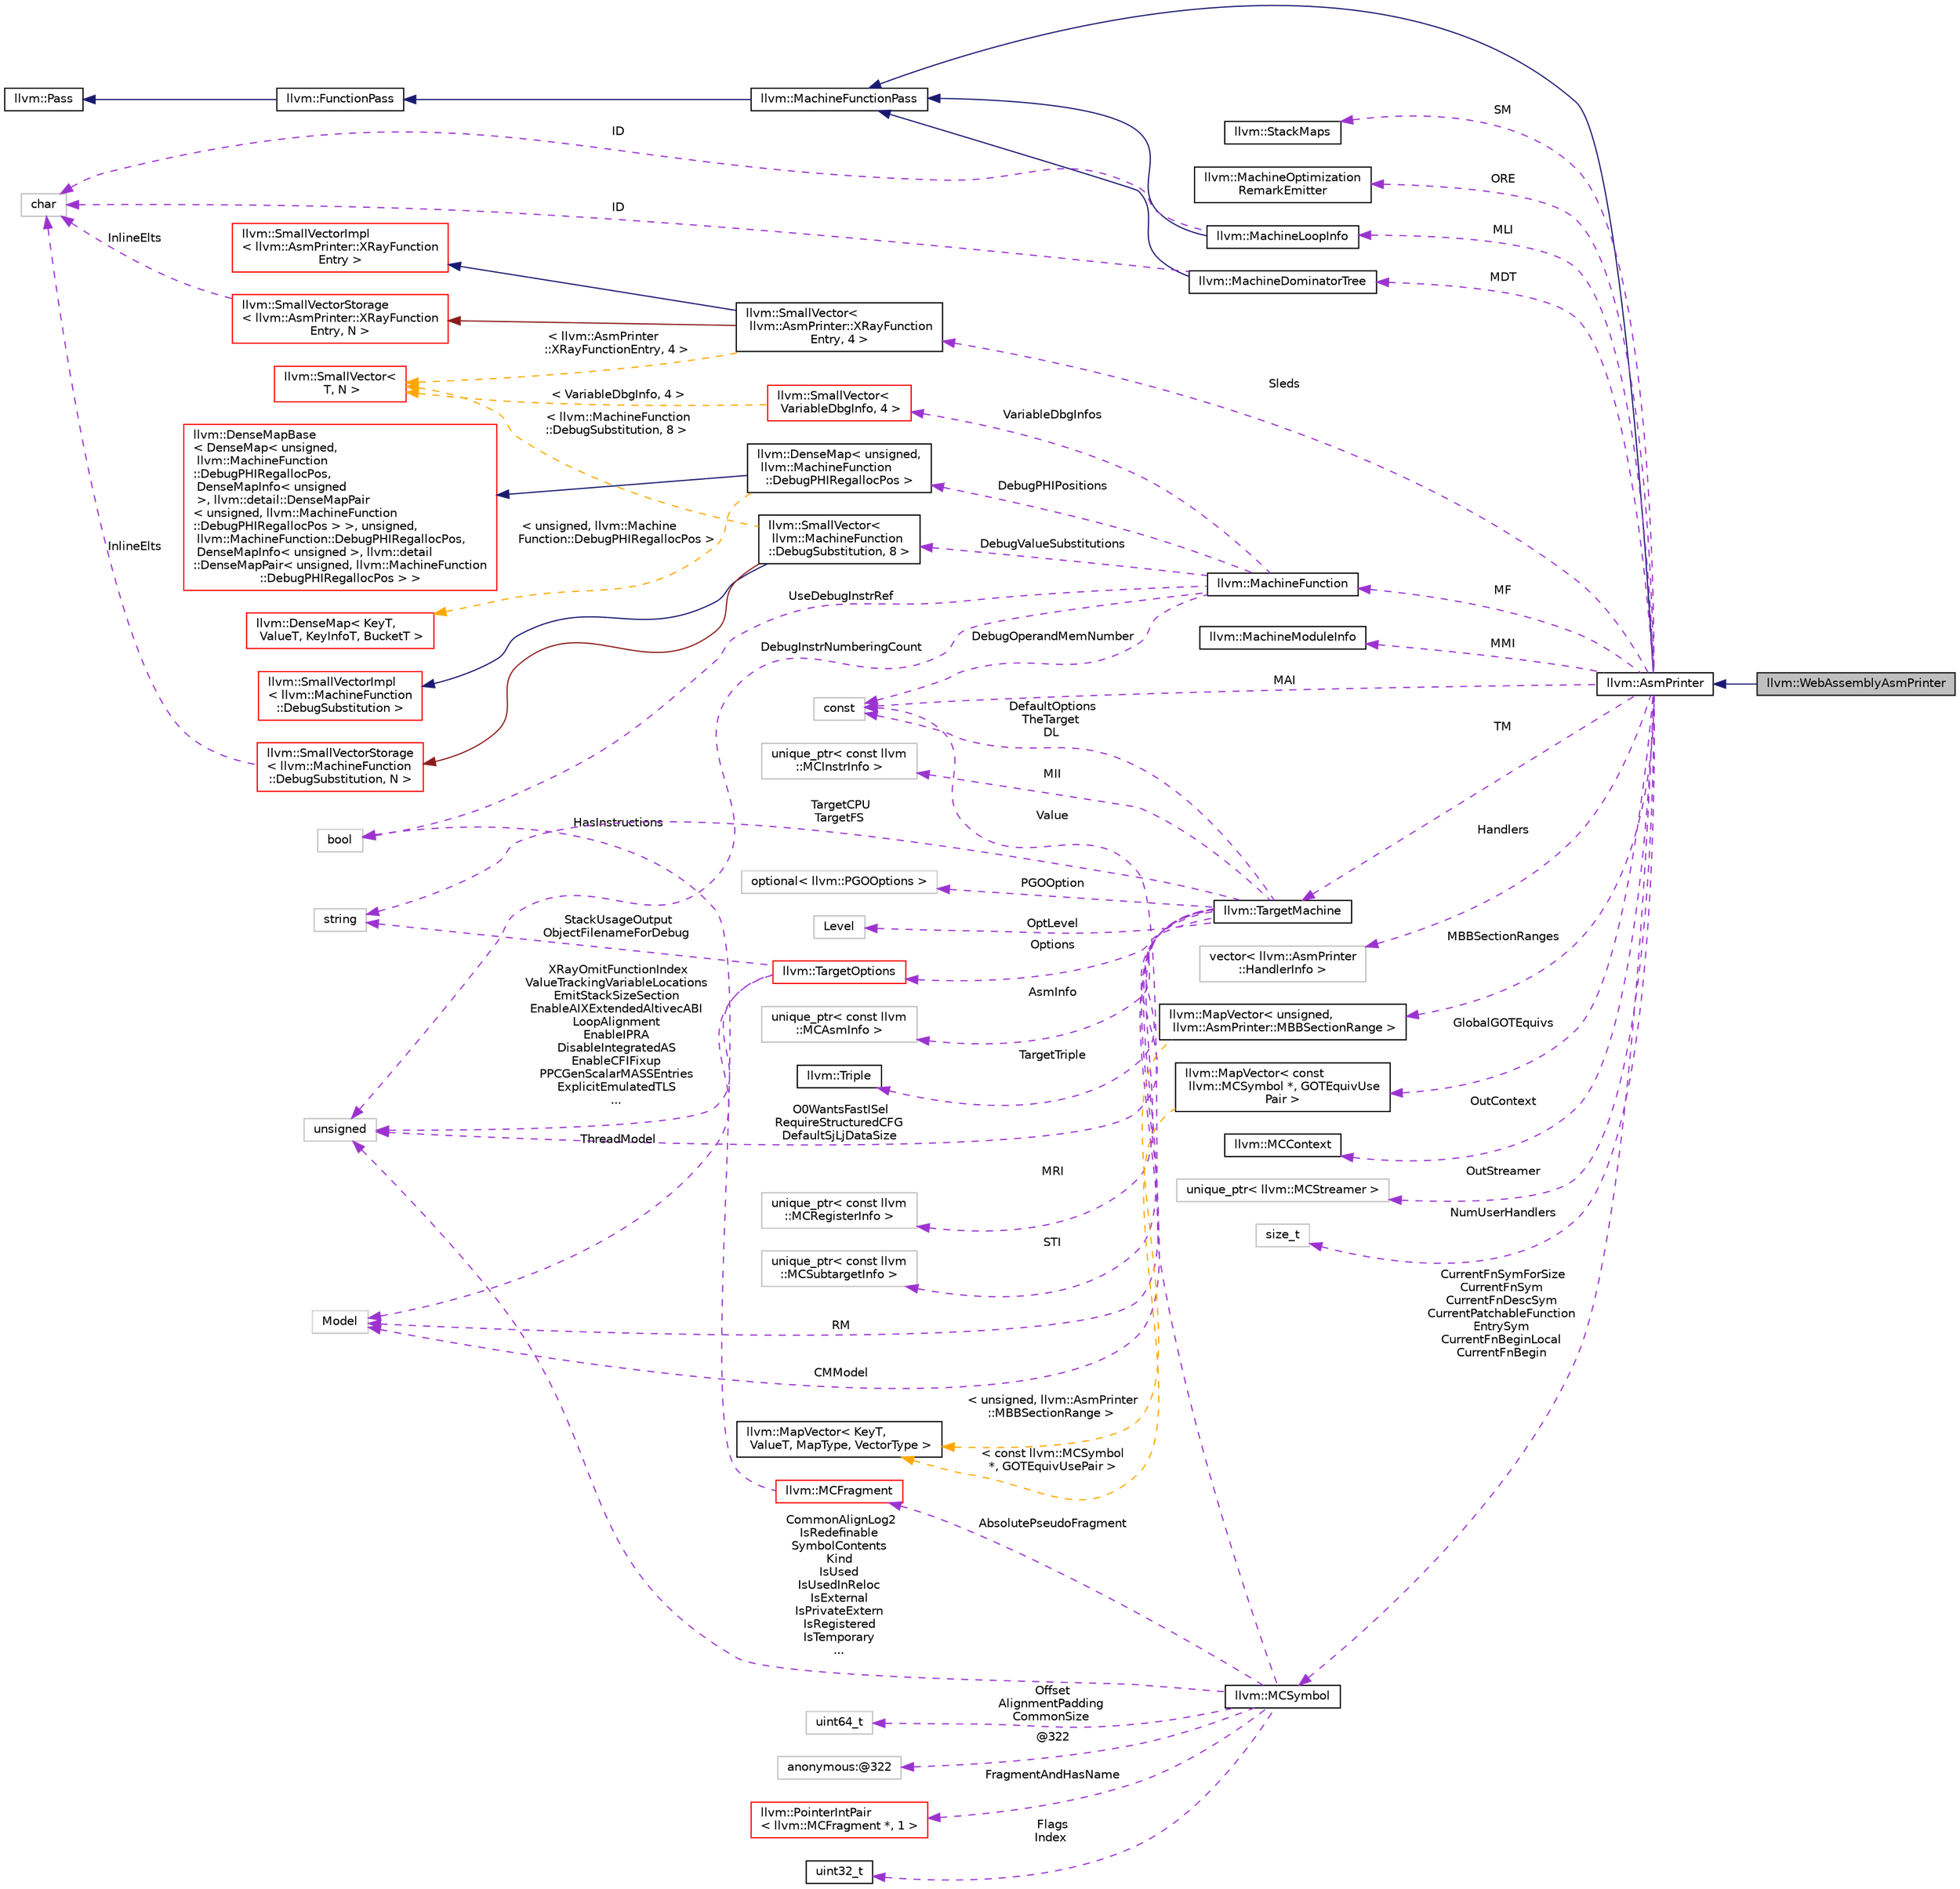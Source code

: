 digraph "llvm::WebAssemblyAsmPrinter"
{
 // LATEX_PDF_SIZE
  bgcolor="transparent";
  edge [fontname="Helvetica",fontsize="10",labelfontname="Helvetica",labelfontsize="10"];
  node [fontname="Helvetica",fontsize="10",shape=record];
  rankdir="LR";
  Node1 [label="llvm::WebAssemblyAsmPrinter",height=0.2,width=0.4,color="black", fillcolor="grey75", style="filled", fontcolor="black",tooltip=" "];
  Node2 -> Node1 [dir="back",color="midnightblue",fontsize="10",style="solid",fontname="Helvetica"];
  Node2 [label="llvm::AsmPrinter",height=0.2,width=0.4,color="black",URL="$classllvm_1_1AsmPrinter.html",tooltip="This class is intended to be used as a driving class for all asm writers."];
  Node3 -> Node2 [dir="back",color="midnightblue",fontsize="10",style="solid",fontname="Helvetica"];
  Node3 [label="llvm::MachineFunctionPass",height=0.2,width=0.4,color="black",URL="$classllvm_1_1MachineFunctionPass.html",tooltip="MachineFunctionPass - This class adapts the FunctionPass interface to allow convenient creation of pa..."];
  Node4 -> Node3 [dir="back",color="midnightblue",fontsize="10",style="solid",fontname="Helvetica"];
  Node4 [label="llvm::FunctionPass",height=0.2,width=0.4,color="black",URL="$classllvm_1_1FunctionPass.html",tooltip="FunctionPass class - This class is used to implement most global optimizations."];
  Node5 -> Node4 [dir="back",color="midnightblue",fontsize="10",style="solid",fontname="Helvetica"];
  Node5 [label="llvm::Pass",height=0.2,width=0.4,color="black",URL="$classllvm_1_1Pass.html",tooltip="Pass interface - Implemented by all 'passes'."];
  Node6 -> Node2 [dir="back",color="darkorchid3",fontsize="10",style="dashed",label=" SM" ,fontname="Helvetica"];
  Node6 [label="llvm::StackMaps",height=0.2,width=0.4,color="black",URL="$classllvm_1_1StackMaps.html",tooltip=" "];
  Node7 -> Node2 [dir="back",color="darkorchid3",fontsize="10",style="dashed",label=" ORE" ,fontname="Helvetica"];
  Node7 [label="llvm::MachineOptimization\lRemarkEmitter",height=0.2,width=0.4,color="black",URL="$classllvm_1_1MachineOptimizationRemarkEmitter.html",tooltip="The optimization diagnostic interface."];
  Node8 -> Node2 [dir="back",color="darkorchid3",fontsize="10",style="dashed",label=" MLI" ,fontname="Helvetica"];
  Node8 [label="llvm::MachineLoopInfo",height=0.2,width=0.4,color="black",URL="$classllvm_1_1MachineLoopInfo.html",tooltip=" "];
  Node3 -> Node8 [dir="back",color="midnightblue",fontsize="10",style="solid",fontname="Helvetica"];
  Node9 -> Node8 [dir="back",color="darkorchid3",fontsize="10",style="dashed",label=" ID" ,fontname="Helvetica"];
  Node9 [label="char",height=0.2,width=0.4,color="grey75",tooltip=" "];
  Node10 -> Node2 [dir="back",color="darkorchid3",fontsize="10",style="dashed",label=" MF" ,fontname="Helvetica"];
  Node10 [label="llvm::MachineFunction",height=0.2,width=0.4,color="black",URL="$classllvm_1_1MachineFunction.html",tooltip=" "];
  Node11 -> Node10 [dir="back",color="darkorchid3",fontsize="10",style="dashed",label=" DebugValueSubstitutions" ,fontname="Helvetica"];
  Node11 [label="llvm::SmallVector\<\l llvm::MachineFunction\l::DebugSubstitution, 8 \>",height=0.2,width=0.4,color="black",URL="$classllvm_1_1SmallVector.html",tooltip=" "];
  Node12 -> Node11 [dir="back",color="midnightblue",fontsize="10",style="solid",fontname="Helvetica"];
  Node12 [label="llvm::SmallVectorImpl\l\< llvm::MachineFunction\l::DebugSubstitution \>",height=0.2,width=0.4,color="red",URL="$classllvm_1_1SmallVectorImpl.html",tooltip=" "];
  Node14 -> Node11 [dir="back",color="firebrick4",fontsize="10",style="solid",fontname="Helvetica"];
  Node14 [label="llvm::SmallVectorStorage\l\< llvm::MachineFunction\l::DebugSubstitution, N \>",height=0.2,width=0.4,color="red",URL="$structllvm_1_1SmallVectorStorage.html",tooltip=" "];
  Node9 -> Node14 [dir="back",color="darkorchid3",fontsize="10",style="dashed",label=" InlineElts" ,fontname="Helvetica"];
  Node16 -> Node11 [dir="back",color="orange",fontsize="10",style="dashed",label=" \< llvm::MachineFunction\l::DebugSubstitution, 8 \>" ,fontname="Helvetica"];
  Node16 [label="llvm::SmallVector\<\l T, N \>",height=0.2,width=0.4,color="red",URL="$classllvm_1_1SmallVector.html",tooltip="This is a 'vector' (really, a variable-sized array), optimized for the case when the array is small."];
  Node18 -> Node10 [dir="back",color="darkorchid3",fontsize="10",style="dashed",label=" DebugPHIPositions" ,fontname="Helvetica"];
  Node18 [label="llvm::DenseMap\< unsigned,\l llvm::MachineFunction\l::DebugPHIRegallocPos \>",height=0.2,width=0.4,color="black",URL="$classllvm_1_1DenseMap.html",tooltip=" "];
  Node19 -> Node18 [dir="back",color="midnightblue",fontsize="10",style="solid",fontname="Helvetica"];
  Node19 [label="llvm::DenseMapBase\l\< DenseMap\< unsigned,\l llvm::MachineFunction\l::DebugPHIRegallocPos,\l DenseMapInfo\< unsigned\l \>, llvm::detail::DenseMapPair\l\< unsigned, llvm::MachineFunction\l::DebugPHIRegallocPos \> \>, unsigned,\l llvm::MachineFunction::DebugPHIRegallocPos,\l DenseMapInfo\< unsigned \>, llvm::detail\l::DenseMapPair\< unsigned, llvm::MachineFunction\l::DebugPHIRegallocPos \> \>",height=0.2,width=0.4,color="red",URL="$classllvm_1_1DenseMapBase.html",tooltip=" "];
  Node22 -> Node18 [dir="back",color="orange",fontsize="10",style="dashed",label=" \< unsigned, llvm::Machine\lFunction::DebugPHIRegallocPos \>" ,fontname="Helvetica"];
  Node22 [label="llvm::DenseMap\< KeyT,\l ValueT, KeyInfoT, BucketT \>",height=0.2,width=0.4,color="red",URL="$classllvm_1_1DenseMap.html",tooltip=" "];
  Node24 -> Node10 [dir="back",color="darkorchid3",fontsize="10",style="dashed",label=" UseDebugInstrRef" ,fontname="Helvetica"];
  Node24 [label="bool",height=0.2,width=0.4,color="grey75",tooltip=" "];
  Node25 -> Node10 [dir="back",color="darkorchid3",fontsize="10",style="dashed",label=" DebugOperandMemNumber" ,fontname="Helvetica"];
  Node25 [label="const",height=0.2,width=0.4,color="grey75",tooltip=" "];
  Node26 -> Node10 [dir="back",color="darkorchid3",fontsize="10",style="dashed",label=" DebugInstrNumberingCount" ,fontname="Helvetica"];
  Node26 [label="unsigned",height=0.2,width=0.4,color="grey75",tooltip=" "];
  Node27 -> Node10 [dir="back",color="darkorchid3",fontsize="10",style="dashed",label=" VariableDbgInfos" ,fontname="Helvetica"];
  Node27 [label="llvm::SmallVector\<\l VariableDbgInfo, 4 \>",height=0.2,width=0.4,color="red",URL="$classllvm_1_1SmallVector.html",tooltip=" "];
  Node16 -> Node27 [dir="back",color="orange",fontsize="10",style="dashed",label=" \< VariableDbgInfo, 4 \>" ,fontname="Helvetica"];
  Node30 -> Node2 [dir="back",color="darkorchid3",fontsize="10",style="dashed",label=" MDT" ,fontname="Helvetica"];
  Node30 [label="llvm::MachineDominatorTree",height=0.2,width=0.4,color="black",URL="$classllvm_1_1MachineDominatorTree.html",tooltip="DominatorTree Class - Concrete subclass of DominatorTreeBase that is used to compute a normal dominat..."];
  Node3 -> Node30 [dir="back",color="midnightblue",fontsize="10",style="solid",fontname="Helvetica"];
  Node9 -> Node30 [dir="back",color="darkorchid3",fontsize="10",style="dashed",label=" ID" ,fontname="Helvetica"];
  Node31 -> Node2 [dir="back",color="darkorchid3",fontsize="10",style="dashed",label=" MMI" ,fontname="Helvetica"];
  Node31 [label="llvm::MachineModuleInfo",height=0.2,width=0.4,color="black",URL="$classllvm_1_1MachineModuleInfo.html",tooltip="This class contains meta information specific to a module."];
  Node32 -> Node2 [dir="back",color="darkorchid3",fontsize="10",style="dashed",label=" TM" ,fontname="Helvetica"];
  Node32 [label="llvm::TargetMachine",height=0.2,width=0.4,color="black",URL="$classllvm_1_1TargetMachine.html",tooltip="Primary interface to the complete machine description for the target machine."];
  Node33 -> Node32 [dir="back",color="darkorchid3",fontsize="10",style="dashed",label=" Options" ,fontname="Helvetica"];
  Node33 [label="llvm::TargetOptions",height=0.2,width=0.4,color="red",URL="$classllvm_1_1TargetOptions.html",tooltip=" "];
  Node38 -> Node33 [dir="back",color="darkorchid3",fontsize="10",style="dashed",label=" ThreadModel" ,fontname="Helvetica"];
  Node38 [label="Model",height=0.2,width=0.4,color="grey75",tooltip=" "];
  Node49 -> Node33 [dir="back",color="darkorchid3",fontsize="10",style="dashed",label=" StackUsageOutput\nObjectFilenameForDebug" ,fontname="Helvetica"];
  Node49 [label="string",height=0.2,width=0.4,color="grey75",tooltip=" "];
  Node26 -> Node33 [dir="back",color="darkorchid3",fontsize="10",style="dashed",label=" XRayOmitFunctionIndex\nValueTrackingVariableLocations\nEmitStackSizeSection\nEnableAIXExtendedAltivecABI\nLoopAlignment\nEnableIPRA\nDisableIntegratedAS\nEnableCFIFixup\nPPCGenScalarMASSEntries\nExplicitEmulatedTLS\n..." ,fontname="Helvetica"];
  Node54 -> Node32 [dir="back",color="darkorchid3",fontsize="10",style="dashed",label=" MRI" ,fontname="Helvetica"];
  Node54 [label="unique_ptr\< const llvm\l::MCRegisterInfo \>",height=0.2,width=0.4,color="grey75",tooltip=" "];
  Node55 -> Node32 [dir="back",color="darkorchid3",fontsize="10",style="dashed",label=" STI" ,fontname="Helvetica"];
  Node55 [label="unique_ptr\< const llvm\l::MCSubtargetInfo \>",height=0.2,width=0.4,color="grey75",tooltip=" "];
  Node56 -> Node32 [dir="back",color="darkorchid3",fontsize="10",style="dashed",label=" MII" ,fontname="Helvetica"];
  Node56 [label="unique_ptr\< const llvm\l::MCInstrInfo \>",height=0.2,width=0.4,color="grey75",tooltip=" "];
  Node38 -> Node32 [dir="back",color="darkorchid3",fontsize="10",style="dashed",label=" RM" ,fontname="Helvetica"];
  Node57 -> Node32 [dir="back",color="darkorchid3",fontsize="10",style="dashed",label=" PGOOption" ,fontname="Helvetica"];
  Node57 [label="optional\< llvm::PGOOptions \>",height=0.2,width=0.4,color="grey75",tooltip=" "];
  Node58 -> Node32 [dir="back",color="darkorchid3",fontsize="10",style="dashed",label=" OptLevel" ,fontname="Helvetica"];
  Node58 [label="Level",height=0.2,width=0.4,color="grey75",tooltip=" "];
  Node49 -> Node32 [dir="back",color="darkorchid3",fontsize="10",style="dashed",label=" TargetCPU\nTargetFS" ,fontname="Helvetica"];
  Node59 -> Node32 [dir="back",color="darkorchid3",fontsize="10",style="dashed",label=" AsmInfo" ,fontname="Helvetica"];
  Node59 [label="unique_ptr\< const llvm\l::MCAsmInfo \>",height=0.2,width=0.4,color="grey75",tooltip=" "];
  Node38 -> Node32 [dir="back",color="darkorchid3",fontsize="10",style="dashed",label=" CMModel" ,fontname="Helvetica"];
  Node60 -> Node32 [dir="back",color="darkorchid3",fontsize="10",style="dashed",label=" TargetTriple" ,fontname="Helvetica"];
  Node60 [label="llvm::Triple",height=0.2,width=0.4,color="black",URL="$classllvm_1_1Triple.html",tooltip="Triple - Helper class for working with autoconf configuration names."];
  Node26 -> Node32 [dir="back",color="darkorchid3",fontsize="10",style="dashed",label=" O0WantsFastISel\nRequireStructuredCFG\nDefaultSjLjDataSize" ,fontname="Helvetica"];
  Node25 -> Node32 [dir="back",color="darkorchid3",fontsize="10",style="dashed",label=" DefaultOptions\nTheTarget\nDL" ,fontname="Helvetica"];
  Node61 -> Node2 [dir="back",color="darkorchid3",fontsize="10",style="dashed",label=" Sleds" ,fontname="Helvetica"];
  Node61 [label="llvm::SmallVector\<\l llvm::AsmPrinter::XRayFunction\lEntry, 4 \>",height=0.2,width=0.4,color="black",URL="$classllvm_1_1SmallVector.html",tooltip=" "];
  Node62 -> Node61 [dir="back",color="midnightblue",fontsize="10",style="solid",fontname="Helvetica"];
  Node62 [label="llvm::SmallVectorImpl\l\< llvm::AsmPrinter::XRayFunction\lEntry \>",height=0.2,width=0.4,color="red",URL="$classllvm_1_1SmallVectorImpl.html",tooltip=" "];
  Node63 -> Node61 [dir="back",color="firebrick4",fontsize="10",style="solid",fontname="Helvetica"];
  Node63 [label="llvm::SmallVectorStorage\l\< llvm::AsmPrinter::XRayFunction\lEntry, N \>",height=0.2,width=0.4,color="red",URL="$structllvm_1_1SmallVectorStorage.html",tooltip=" "];
  Node9 -> Node63 [dir="back",color="darkorchid3",fontsize="10",style="dashed",label=" InlineElts" ,fontname="Helvetica"];
  Node16 -> Node61 [dir="back",color="orange",fontsize="10",style="dashed",label=" \< llvm::AsmPrinter\l::XRayFunctionEntry, 4 \>" ,fontname="Helvetica"];
  Node64 -> Node2 [dir="back",color="darkorchid3",fontsize="10",style="dashed",label=" Handlers" ,fontname="Helvetica"];
  Node64 [label="vector\< llvm::AsmPrinter\l::HandlerInfo \>",height=0.2,width=0.4,color="grey75",tooltip=" "];
  Node65 -> Node2 [dir="back",color="darkorchid3",fontsize="10",style="dashed",label=" MBBSectionRanges" ,fontname="Helvetica"];
  Node65 [label="llvm::MapVector\< unsigned,\l llvm::AsmPrinter::MBBSectionRange \>",height=0.2,width=0.4,color="black",URL="$classllvm_1_1MapVector.html",tooltip=" "];
  Node66 -> Node65 [dir="back",color="orange",fontsize="10",style="dashed",label=" \< unsigned, llvm::AsmPrinter\l::MBBSectionRange \>" ,fontname="Helvetica"];
  Node66 [label="llvm::MapVector\< KeyT,\l ValueT, MapType, VectorType \>",height=0.2,width=0.4,color="black",URL="$classllvm_1_1MapVector.html",tooltip="This class implements a map that also provides access to all stored values in a deterministic order."];
  Node67 -> Node2 [dir="back",color="darkorchid3",fontsize="10",style="dashed",label=" CurrentFnSymForSize\nCurrentFnSym\nCurrentFnDescSym\nCurrentPatchableFunction\lEntrySym\nCurrentFnBeginLocal\nCurrentFnBegin" ,fontname="Helvetica"];
  Node67 [label="llvm::MCSymbol",height=0.2,width=0.4,color="black",URL="$classllvm_1_1MCSymbol.html",tooltip="MCSymbol - Instances of this class represent a symbol name in the MC file, and MCSymbols are created ..."];
  Node68 -> Node67 [dir="back",color="darkorchid3",fontsize="10",style="dashed",label=" Offset\nAlignmentPadding\nCommonSize" ,fontname="Helvetica"];
  Node68 [label="uint64_t",height=0.2,width=0.4,color="grey75",tooltip=" "];
  Node69 -> Node67 [dir="back",color="darkorchid3",fontsize="10",style="dashed",label=" @322" ,fontname="Helvetica"];
  Node69 [label="anonymous:@322",height=0.2,width=0.4,color="grey75",tooltip=" "];
  Node70 -> Node67 [dir="back",color="darkorchid3",fontsize="10",style="dashed",label=" AbsolutePseudoFragment" ,fontname="Helvetica"];
  Node70 [label="llvm::MCFragment",height=0.2,width=0.4,color="red",URL="$classllvm_1_1MCFragment.html",tooltip=" "];
  Node24 -> Node70 [dir="back",color="darkorchid3",fontsize="10",style="dashed",label=" HasInstructions" ,fontname="Helvetica"];
  Node84 -> Node67 [dir="back",color="darkorchid3",fontsize="10",style="dashed",label=" FragmentAndHasName" ,fontname="Helvetica"];
  Node84 [label="llvm::PointerIntPair\l\< llvm::MCFragment *, 1 \>",height=0.2,width=0.4,color="red",URL="$classllvm_1_1PointerIntPair.html",tooltip=" "];
  Node86 -> Node67 [dir="back",color="darkorchid3",fontsize="10",style="dashed",label=" Flags\nIndex" ,fontname="Helvetica"];
  Node86 [label="uint32_t",height=0.2,width=0.4,color="black",URL="$classuint32__t.html",tooltip=" "];
  Node25 -> Node67 [dir="back",color="darkorchid3",fontsize="10",style="dashed",label=" Value" ,fontname="Helvetica"];
  Node26 -> Node67 [dir="back",color="darkorchid3",fontsize="10",style="dashed",label=" CommonAlignLog2\nIsRedefinable\nSymbolContents\nKind\nIsUsed\nIsUsedInReloc\nIsExternal\nIsPrivateExtern\nIsRegistered\nIsTemporary\n..." ,fontname="Helvetica"];
  Node87 -> Node2 [dir="back",color="darkorchid3",fontsize="10",style="dashed",label=" OutContext" ,fontname="Helvetica"];
  Node87 [label="llvm::MCContext",height=0.2,width=0.4,color="black",URL="$classllvm_1_1MCContext.html",tooltip="Context object for machine code objects."];
  Node25 -> Node2 [dir="back",color="darkorchid3",fontsize="10",style="dashed",label=" MAI" ,fontname="Helvetica"];
  Node88 -> Node2 [dir="back",color="darkorchid3",fontsize="10",style="dashed",label=" OutStreamer" ,fontname="Helvetica"];
  Node88 [label="unique_ptr\< llvm::MCStreamer \>",height=0.2,width=0.4,color="grey75",tooltip=" "];
  Node89 -> Node2 [dir="back",color="darkorchid3",fontsize="10",style="dashed",label=" NumUserHandlers" ,fontname="Helvetica"];
  Node89 [label="size_t",height=0.2,width=0.4,color="grey75",tooltip=" "];
  Node90 -> Node2 [dir="back",color="darkorchid3",fontsize="10",style="dashed",label=" GlobalGOTEquivs" ,fontname="Helvetica"];
  Node90 [label="llvm::MapVector\< const\l llvm::MCSymbol *, GOTEquivUse\lPair \>",height=0.2,width=0.4,color="black",URL="$classllvm_1_1MapVector.html",tooltip=" "];
  Node66 -> Node90 [dir="back",color="orange",fontsize="10",style="dashed",label=" \< const llvm::MCSymbol\l *, GOTEquivUsePair \>" ,fontname="Helvetica"];
}
